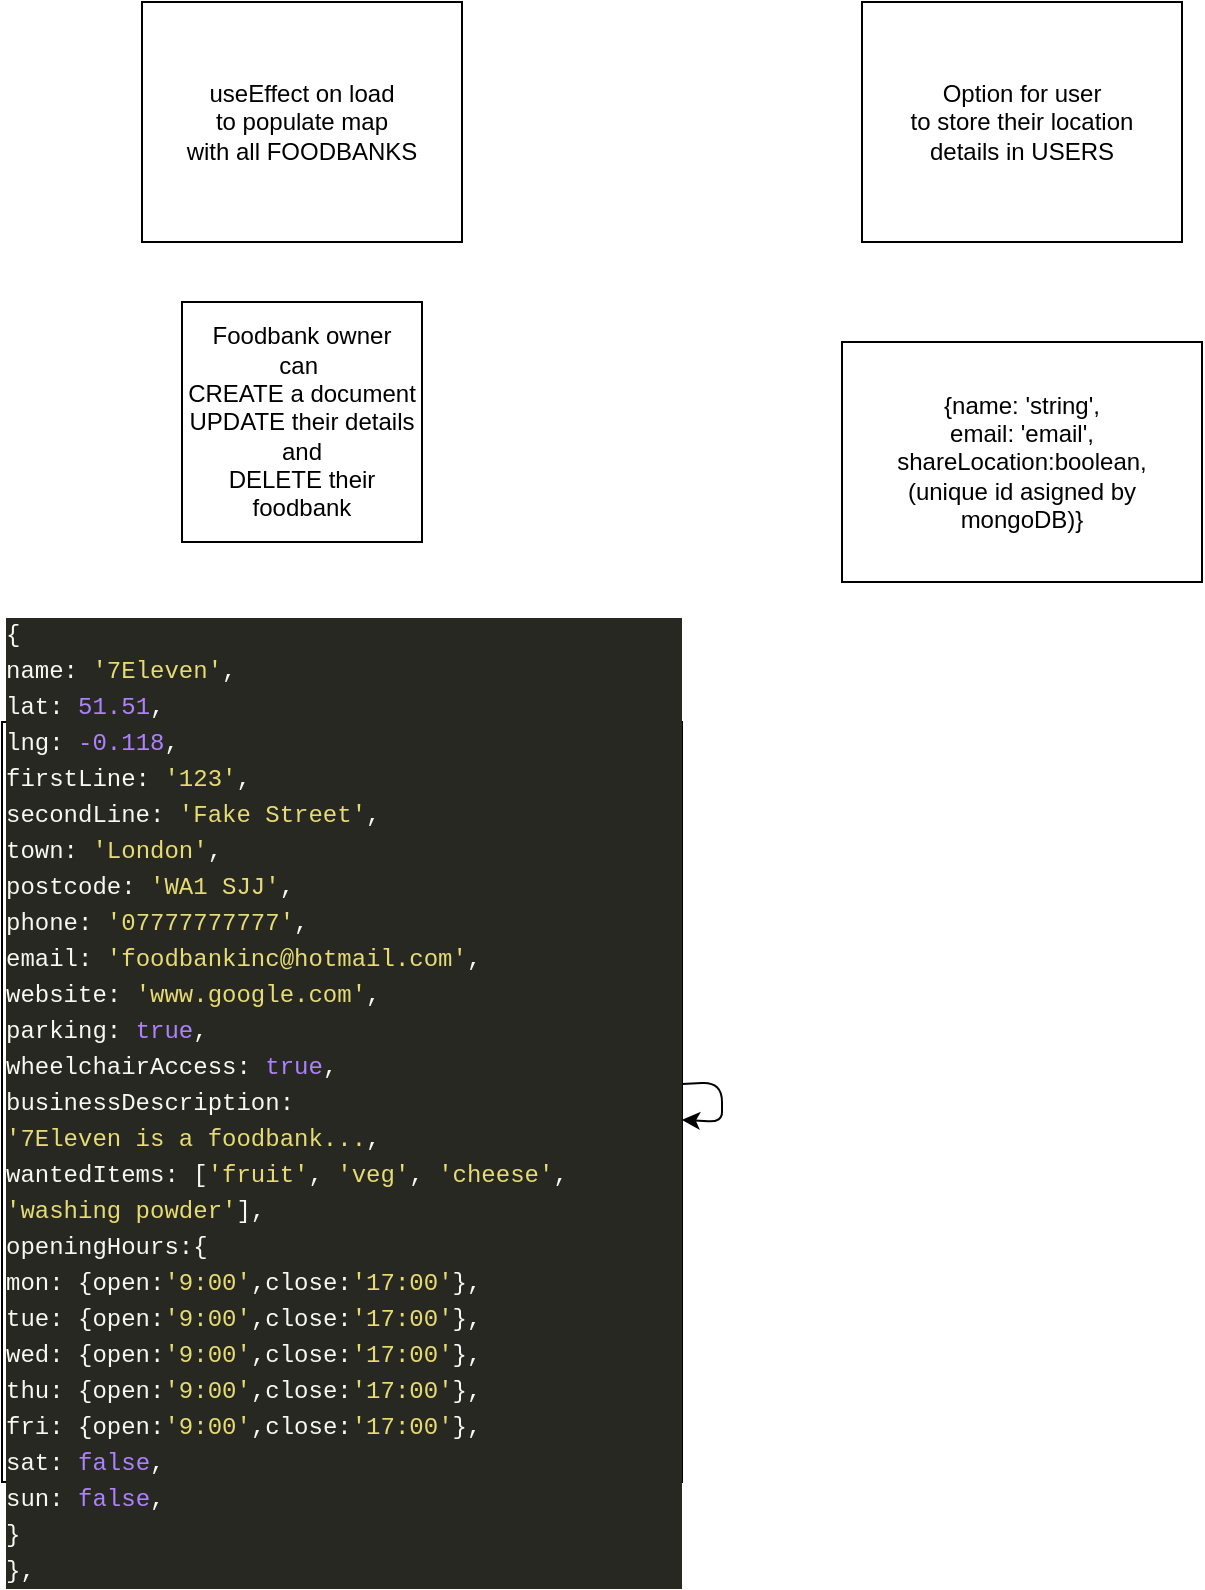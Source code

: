 <mxfile>
    <diagram id="0AvKXSifM89ZyH7y4G4t" name="Page-1">
        <mxGraphModel dx="1276" dy="734" grid="1" gridSize="10" guides="1" tooltips="1" connect="1" arrows="1" fold="1" page="1" pageScale="1" pageWidth="827" pageHeight="1169" math="0" shadow="0">
            <root>
                <mxCell id="0"/>
                <mxCell id="1" parent="0"/>
                <mxCell id="2" value="useEffect on load&lt;br&gt;to populate map&lt;br&gt;with all FOODBANKS" style="whiteSpace=wrap;html=1;" vertex="1" parent="1">
                    <mxGeometry x="80" y="80" width="160" height="120" as="geometry"/>
                </mxCell>
                <mxCell id="4" value="Option for user&lt;br&gt;to store their location&lt;br&gt;details in USERS" style="whiteSpace=wrap;html=1;" vertex="1" parent="1">
                    <mxGeometry x="440" y="80" width="160" height="120" as="geometry"/>
                </mxCell>
                <mxCell id="5" value="Foodbank owner&lt;br&gt;can&amp;nbsp;&lt;br&gt;CREATE a document&lt;br&gt;UPDATE their details&lt;br&gt;and&lt;br&gt;DELETE their foodbank" style="whiteSpace=wrap;html=1;" vertex="1" parent="1">
                    <mxGeometry x="100" y="230" width="120" height="120" as="geometry"/>
                </mxCell>
                <mxCell id="6" value="{name: 'string',&lt;br&gt;email: 'email', shareLocation:boolean,&lt;br&gt;(unique id asigned by mongoDB)}" style="whiteSpace=wrap;html=1;" vertex="1" parent="1">
                    <mxGeometry x="430" y="250" width="180" height="120" as="geometry"/>
                </mxCell>
                <mxCell id="7" value="&lt;div style=&quot;color: rgb(248 , 248 , 242) ; background-color: rgb(39 , 40 , 34) ; font-family: &amp;#34;menlo&amp;#34; , &amp;#34;monaco&amp;#34; , &amp;#34;courier new&amp;#34; , monospace ; line-height: 18px&quot;&gt;&lt;div&gt;    {&lt;/div&gt;&lt;div&gt;        name: &lt;span style=&quot;color: #e6db74&quot;&gt;'7Eleven'&lt;/span&gt;,&lt;/div&gt;&lt;div&gt;        lat: &lt;span style=&quot;color: #ae81ff&quot;&gt;51.51&lt;/span&gt;,&lt;/div&gt;&lt;div&gt;        lng: &lt;span style=&quot;color: #ae81ff&quot;&gt;-0.118&lt;/span&gt;,&lt;/div&gt;&lt;div&gt;        firstLine: &lt;span style=&quot;color: #e6db74&quot;&gt;'123'&lt;/span&gt;,&lt;/div&gt;&lt;div&gt;        secondLine: &lt;span style=&quot;color: #e6db74&quot;&gt;'Fake Street'&lt;/span&gt;,&lt;/div&gt;&lt;div&gt;        town: &lt;span style=&quot;color: #e6db74&quot;&gt;'London'&lt;/span&gt;,&lt;/div&gt;&lt;div&gt;        postcode: &lt;span style=&quot;color: #e6db74&quot;&gt;'WA1 SJJ'&lt;/span&gt;,&lt;/div&gt;&lt;div&gt;        phone: &lt;span style=&quot;color: #e6db74&quot;&gt;'07777777777'&lt;/span&gt;,&lt;/div&gt;&lt;div&gt;        email: &lt;span style=&quot;color: #e6db74&quot;&gt;'foodbankinc@hotmail.com'&lt;/span&gt;,&lt;/div&gt;&lt;div&gt;        website: &lt;span style=&quot;color: #e6db74&quot;&gt;'www.google.com'&lt;/span&gt;,&lt;/div&gt;&lt;div&gt;        parking: &lt;span style=&quot;color: #ae81ff&quot;&gt;true&lt;/span&gt;,&lt;/div&gt;&lt;div&gt;        wheelchairAccess: &lt;span style=&quot;color: #ae81ff&quot;&gt;true&lt;/span&gt;,&lt;/div&gt;&lt;div&gt;        businessDescription:&lt;/div&gt;&lt;div&gt;            &lt;span style=&quot;color: #e6db74&quot;&gt;'7Eleven is a foodbank...&lt;/span&gt;,&lt;/div&gt;&lt;div&gt;        wantedItems: [&lt;span style=&quot;color: #e6db74&quot;&gt;'fruit'&lt;/span&gt;, &lt;span style=&quot;color: #e6db74&quot;&gt;'veg'&lt;/span&gt;, &lt;span style=&quot;color: #e6db74&quot;&gt;'cheese'&lt;/span&gt;, &lt;span style=&quot;color: #e6db74&quot;&gt;'washing powder'&lt;/span&gt;],&lt;/div&gt;&lt;div&gt;        openingHours:{&lt;/div&gt;&lt;div&gt;          mon: {open:&lt;span style=&quot;color: #e6db74&quot;&gt;'9:00'&lt;/span&gt;,close:&lt;span style=&quot;color: #e6db74&quot;&gt;'17:00'&lt;/span&gt;},&lt;/div&gt;&lt;div&gt;          tue: {open:&lt;span style=&quot;color: #e6db74&quot;&gt;'9:00'&lt;/span&gt;,close:&lt;span style=&quot;color: #e6db74&quot;&gt;'17:00'&lt;/span&gt;},&lt;/div&gt;&lt;div&gt;          wed: {open:&lt;span style=&quot;color: #e6db74&quot;&gt;'9:00'&lt;/span&gt;,close:&lt;span style=&quot;color: #e6db74&quot;&gt;'17:00'&lt;/span&gt;},&lt;/div&gt;&lt;div&gt;          thu: {open:&lt;span style=&quot;color: #e6db74&quot;&gt;'9:00'&lt;/span&gt;,close:&lt;span style=&quot;color: #e6db74&quot;&gt;'17:00'&lt;/span&gt;},&lt;/div&gt;&lt;div&gt;          fri: {open:&lt;span style=&quot;color: #e6db74&quot;&gt;'9:00'&lt;/span&gt;,close:&lt;span style=&quot;color: #e6db74&quot;&gt;'17:00'&lt;/span&gt;},&lt;/div&gt;&lt;div&gt;          sat: &lt;span style=&quot;color: #ae81ff&quot;&gt;false&lt;/span&gt;,&lt;/div&gt;&lt;div&gt;          sun: &lt;span style=&quot;color: #ae81ff&quot;&gt;false&lt;/span&gt;,&lt;/div&gt;&lt;div&gt;        }&lt;/div&gt;&lt;div&gt;    },&lt;/div&gt;&lt;/div&gt;" style="whiteSpace=wrap;html=1;align=left;" vertex="1" parent="1">
                    <mxGeometry x="10" y="440" width="340" height="380" as="geometry"/>
                </mxCell>
                <mxCell id="8" style="edgeStyle=none;html=1;" edge="1" parent="1" source="7" target="7">
                    <mxGeometry relative="1" as="geometry"/>
                </mxCell>
            </root>
        </mxGraphModel>
    </diagram>
</mxfile>
